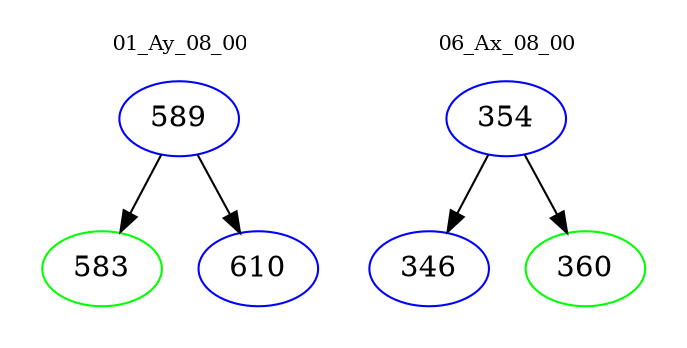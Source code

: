 digraph{
subgraph cluster_0 {
color = white
label = "01_Ay_08_00";
fontsize=10;
T0_589 [label="589", color="blue"]
T0_589 -> T0_583 [color="black"]
T0_583 [label="583", color="green"]
T0_589 -> T0_610 [color="black"]
T0_610 [label="610", color="blue"]
}
subgraph cluster_1 {
color = white
label = "06_Ax_08_00";
fontsize=10;
T1_354 [label="354", color="blue"]
T1_354 -> T1_346 [color="black"]
T1_346 [label="346", color="blue"]
T1_354 -> T1_360 [color="black"]
T1_360 [label="360", color="green"]
}
}
